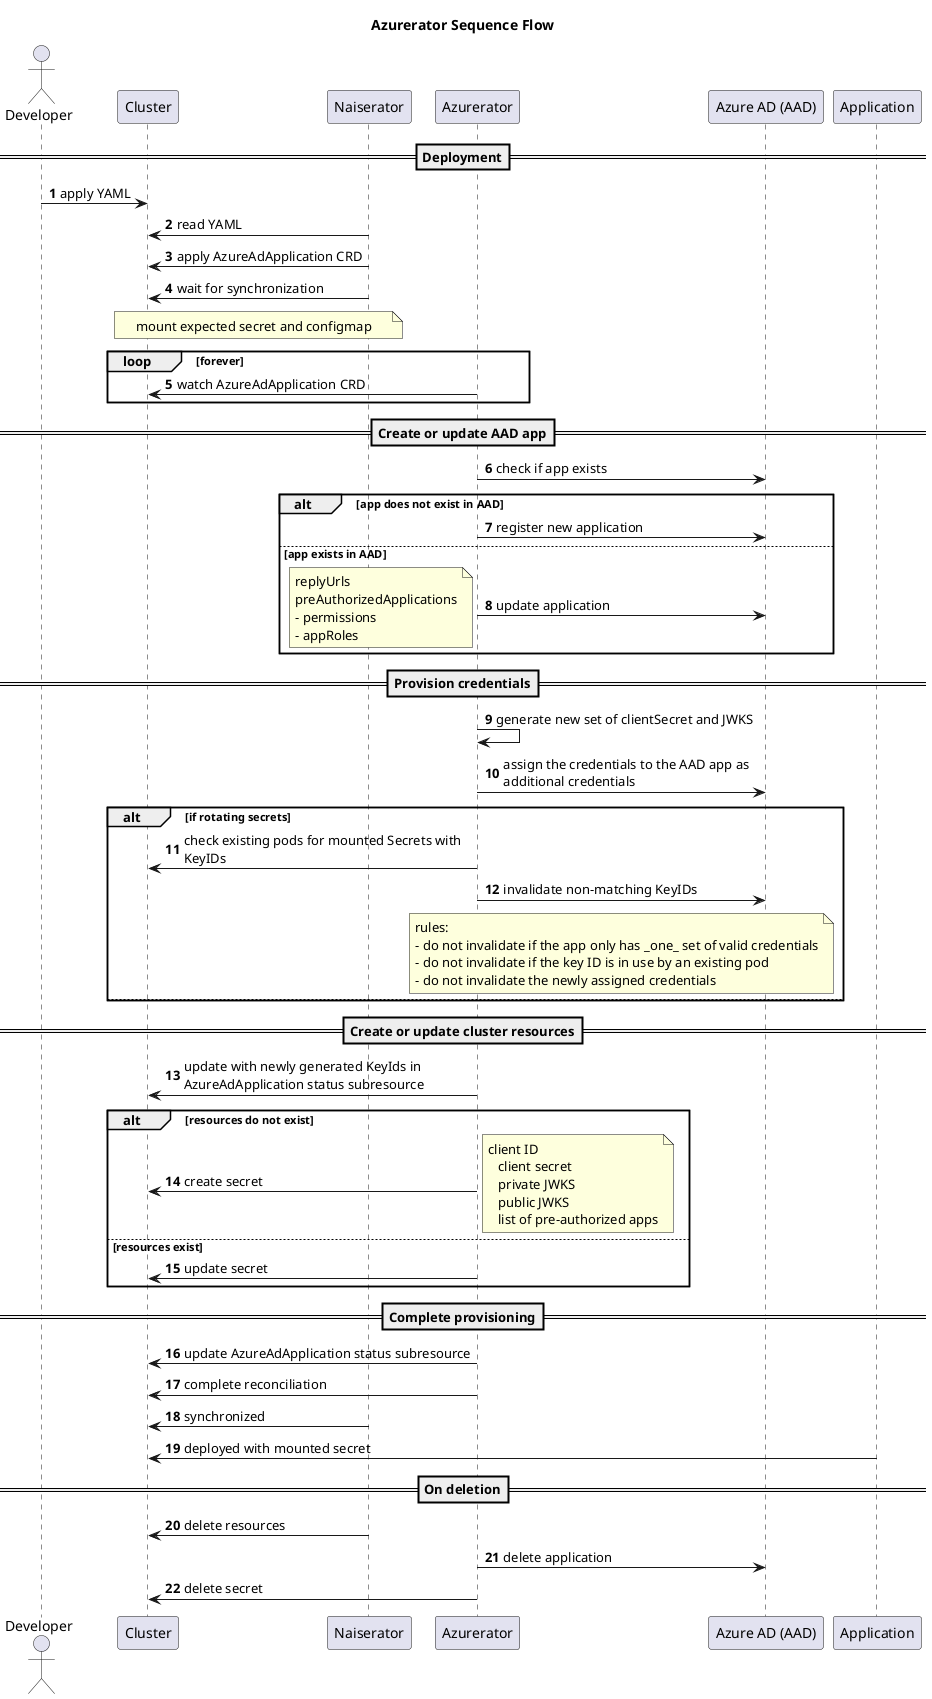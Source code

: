 @startuml component
title Azurerator Sequence Flow
skinparam maxMessageSize 300
autonumber

actor developer as "Developer"
participant cluster as "Cluster"
participant naiserator as "Naiserator"
participant azurerator as "Azurerator"
participant azuread as "Azure AD (AAD)"
participant application as "Application"

==Deployment==
developer -> cluster: apply YAML
cluster <- naiserator: read YAML
cluster <- naiserator: apply AzureAdApplication CRD
naiserator -> cluster: wait for synchronization
note over naiserator, cluster: mount expected secret and configmap

loop forever
	azurerator -> cluster: watch AzureAdApplication CRD
end

==Create or update AAD app==
azurerator -> azuread: check if app exists
alt app does not exist in AAD
	azurerator -> azuread: register new application
else app exists in AAD
    azurerator -> azuread: update application
    note left
        replyUrls
        preAuthorizedApplications
        - permissions
        - appRoles
    end note
end

==Provision credentials==

azurerator -> azurerator: generate new set of clientSecret and JWKS

azurerator -> azuread: assign the credentials to the AAD app as additional credentials

alt if rotating secrets
    azurerator -> cluster: check existing pods for mounted Secrets with KeyIDs
    azurerator -> azuread: invalidate non-matching KeyIDs
    note over azurerator, azuread
        rules:
        - do not invalidate if the app only has _one_ set of valid credentials
        - do not invalidate if the key ID is in use by an existing pod
        - do not invalidate the newly assigned credentials
    end note
else

end

==Create or update cluster resources==
azurerator -> cluster: update with newly generated KeyIds in AzureAdApplication status subresource

alt resources do not exist
	azurerator -> cluster: create secret
	note right
	    client ID
        client secret
        private JWKS
        public JWKS
        list of pre-authorized apps
    end note
else resources exist
    azurerator -> cluster: update secret
end

==Complete provisioning==
    azurerator -> cluster: update AzureAdApplication status subresource
    azurerator -> cluster: complete reconciliation
    naiserator -> cluster: synchronized
    application -> cluster: deployed with mounted secret

==On deletion==
    naiserator -> cluster: delete resources
    azurerator -> azuread: delete application
    azurerator -> cluster: delete secret

@enduml
